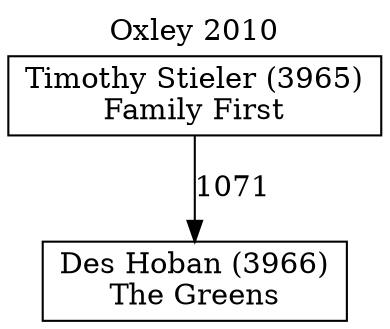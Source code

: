 // House preference flow
digraph "Des Hoban (3966)_Oxley_2010" {
	graph [label="Oxley 2010" labelloc=t mclimit=10]
	node [shape=box]
	"Des Hoban (3966)" [label="Des Hoban (3966)
The Greens"]
	"Timothy Stieler (3965)" [label="Timothy Stieler (3965)
Family First"]
	"Timothy Stieler (3965)" [label="Timothy Stieler (3965)
Family First"]
	"Timothy Stieler (3965)" -> "Des Hoban (3966)" [label=1071]
}
